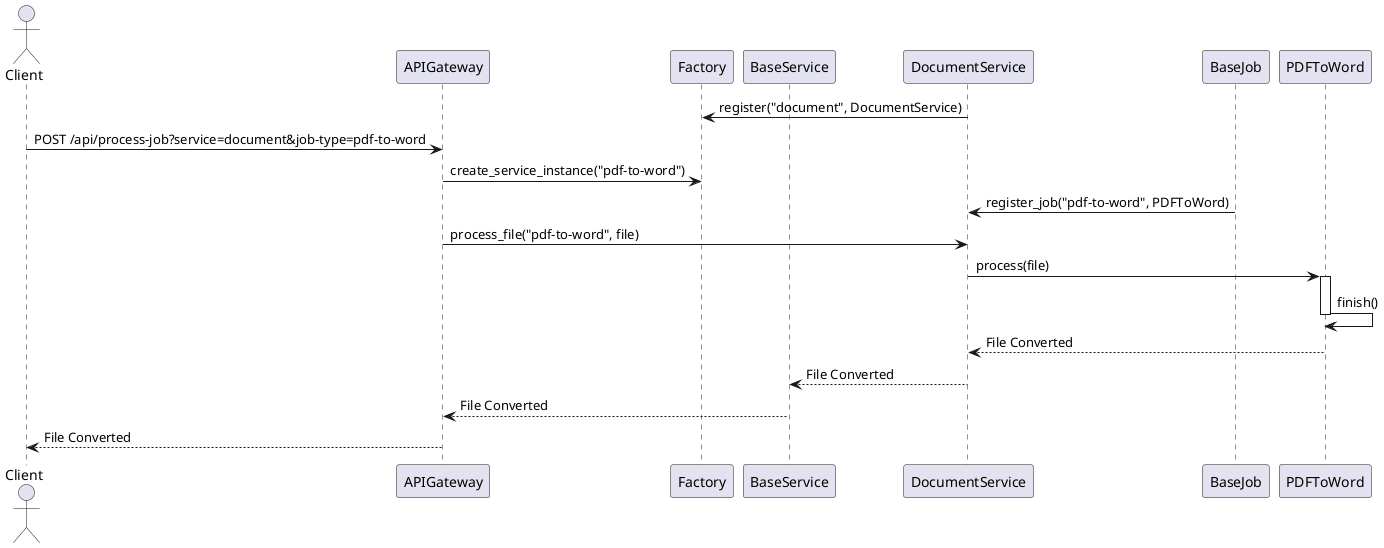@startuml Sequence Diagram - PDF to Word Conversion

actor Client
participant APIGateway
participant Factory
participant BaseService
participant DocumentService
participant BaseJob
participant PDFToWord

DocumentService -> Factory: register("document", DocumentService)
Client -> APIGateway: POST /api/process-job?service=document&job-type=pdf-to-word
APIGateway -> Factory: create_service_instance("pdf-to-word")
BaseJob -> DocumentService: register_job("pdf-to-word", PDFToWord)
APIGateway -> DocumentService: process_file("pdf-to-word", file)
DocumentService -> PDFToWord: process(file)

activate PDFToWord
PDFToWord -> PDFToWord: finish()
deactivate PDFToWord

DocumentService <-- PDFToWord: File Converted
BaseService <-- DocumentService: File Converted
APIGateway <-- BaseService: File Converted
Client <-- APIGateway: File Converted

@enduml
